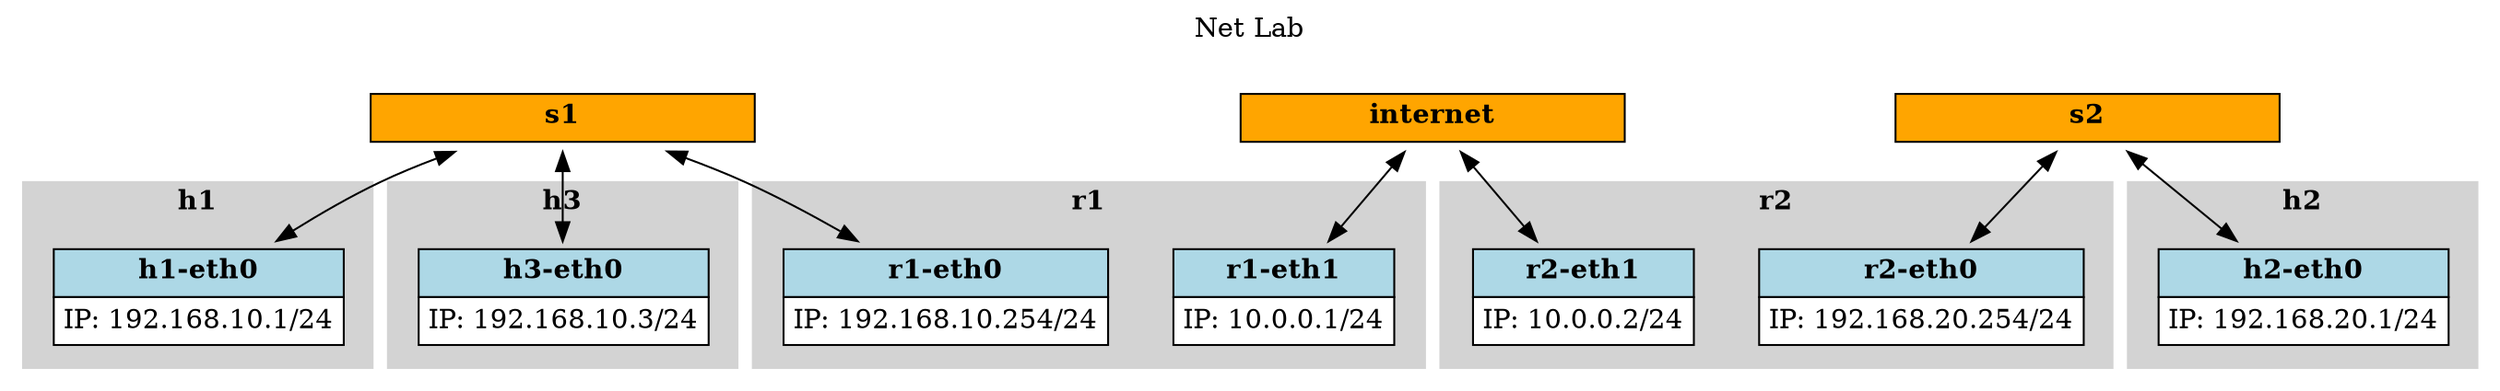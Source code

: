 digraph G { 
    label = "Net Lab";
    labelloc = top;
 
    edge [dir=both];
subgraph cluster_0 {
                node [shape=none];
                style=filled;
                color=lightgrey;
		label = < <FONT POINT-SIZE="14"> <B> h1 </B> </FONT> >;
	
        "h1-eth0" [label=<
            <table border="0" cellborder="1" cellspacing="0" cellpadding="4">
                <tr><td bgcolor="lightblue"><b>h1-eth0</b></td></tr>
                <tr><td bgcolor="white" align="left">IP: 192.168.10.1/24</td></tr>
            </table>
        >];
	}
subgraph cluster_1 {
                node [shape=none];
                style=filled;
                color=lightgrey;
		label = < <FONT POINT-SIZE="14"> <B> h2 </B> </FONT> >;
	
        "h2-eth0" [label=<
            <table border="0" cellborder="1" cellspacing="0" cellpadding="4">
                <tr><td bgcolor="lightblue"><b>h2-eth0</b></td></tr>
                <tr><td bgcolor="white" align="left">IP: 192.168.20.1/24</td></tr>
            </table>
        >];
	}
subgraph cluster_2 {
                node [shape=none];
                style=filled;
                color=lightgrey;
		label = < <FONT POINT-SIZE="14"> <B> h3 </B> </FONT> >;
	
        "h3-eth0" [label=<
            <table border="0" cellborder="1" cellspacing="0" cellpadding="4">
                <tr><td bgcolor="lightblue"><b>h3-eth0</b></td></tr>
                <tr><td bgcolor="white" align="left">IP: 192.168.10.3/24</td></tr>
            </table>
        >];
	}
subgraph cluster_3 {
                node [shape=none];
                style=filled;
                color=lightgrey;
		label = < <FONT POINT-SIZE="14"> <B> r1 </B> </FONT> >;
	
        "r1-eth0" [label=<
            <table border="0" cellborder="1" cellspacing="0" cellpadding="4">
                <tr><td bgcolor="lightblue"><b>r1-eth0</b></td></tr>
                <tr><td bgcolor="white" align="left">IP: 192.168.10.254/24</td></tr>
            </table>
        >];
        "r1-eth1" [label=<
            <table border="0" cellborder="1" cellspacing="0" cellpadding="4">
                <tr><td bgcolor="lightblue"><b>r1-eth1</b></td></tr>
                <tr><td bgcolor="white" align="left">IP: 10.0.0.1/24</td></tr>
            </table>
        >];
	}
subgraph cluster_4 {
                node [shape=none];
                style=filled;
                color=lightgrey;
		label = < <FONT POINT-SIZE="14"> <B> r2 </B> </FONT> >;
	
        "r2-eth0" [label=<
            <table border="0" cellborder="1" cellspacing="0" cellpadding="4">
                <tr><td bgcolor="lightblue"><b>r2-eth0</b></td></tr>
                <tr><td bgcolor="white" align="left">IP: 192.168.20.254/24</td></tr>
            </table>
        >];
        "r2-eth1" [label=<
            <table border="0" cellborder="1" cellspacing="0" cellpadding="4">
                <tr><td bgcolor="lightblue"><b>r2-eth1</b></td></tr>
                <tr><td bgcolor="white" align="left">IP: 10.0.0.2/24</td></tr>
            </table>
        >];
	}
subgraph cluster_5 {
        node [shape=none];
        color = none;
        label="" ;
	
        "internet" [label=<
            <table border="0" cellborder="1" cellspacing="0" cellpadding="4">
                <tr><td width="200px" bgcolor="orange"><b>internet</b></td></tr>
            </table>
        >];
	}
subgraph cluster_6 {
        node [shape=none];
        color = none;
        label="" ;
	
        "s1" [label=<
            <table border="0" cellborder="1" cellspacing="0" cellpadding="4">
                <tr><td width="200px" bgcolor="orange"><b>s1</b></td></tr>
            </table>
        >];
	}
subgraph cluster_7 {
        node [shape=none];
        color = none;
        label="" ;
	
        "s2" [label=<
            <table border="0" cellborder="1" cellspacing="0" cellpadding="4">
                <tr><td width="200px" bgcolor="orange"><b>s2</b></td></tr>
            </table>
        >];
	}
 "s1"->"h1-eth0"; 
 "s1"->"h3-eth0"; 
 "s1"->"r1-eth0"; 
 "s2"->"h2-eth0"; 
 "s2"->"r2-eth0"; 
 "internet"->"r1-eth1"; 
 "internet"->"r2-eth1"; 
}
